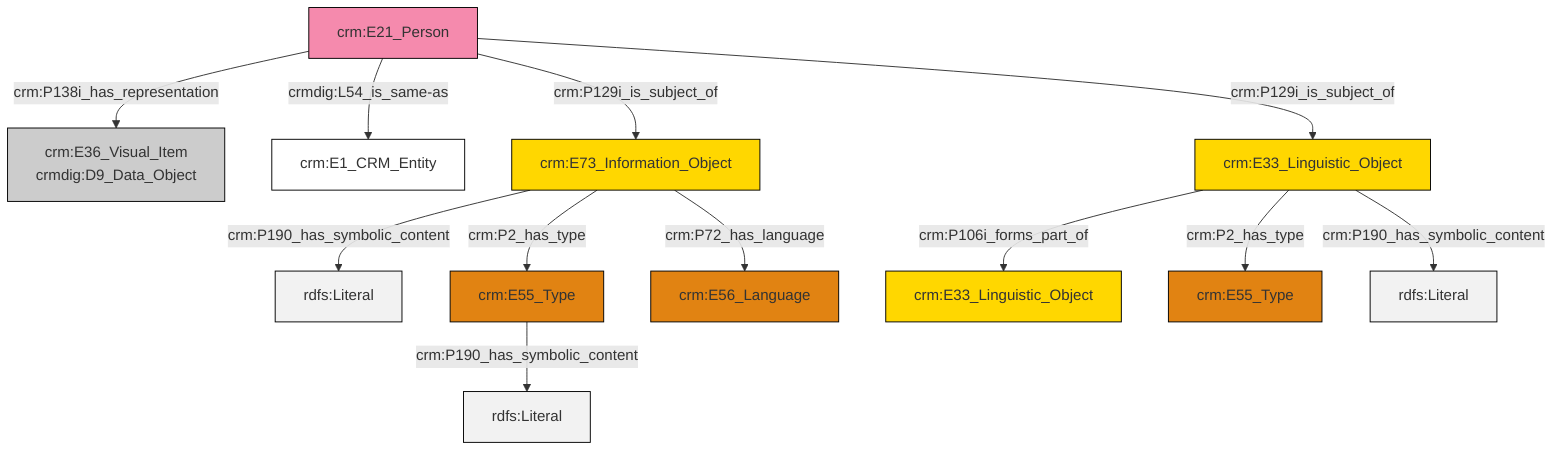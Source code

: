 graph TD
classDef Literal fill:#f2f2f2,stroke:#000000;
classDef CRM_Entity fill:#FFFFFF,stroke:#000000;
classDef Temporal_Entity fill:#00C9E6, stroke:#000000;
classDef Type fill:#E18312, stroke:#000000;
classDef Time-Span fill:#2C9C91, stroke:#000000;
classDef Appellation fill:#FFEB7F, stroke:#000000;
classDef Place fill:#008836, stroke:#000000;
classDef Persistent_Item fill:#B266B2, stroke:#000000;
classDef Conceptual_Object fill:#FFD700, stroke:#000000;
classDef Physical_Thing fill:#D2B48C, stroke:#000000;
classDef Actor fill:#f58aad, stroke:#000000;
classDef PC_Classes fill:#4ce600, stroke:#000000;
classDef Multi fill:#cccccc,stroke:#000000;

8["crm:E73_Information_Object"]:::Conceptual_Object -->|crm:P190_has_symbolic_content| 9[rdfs:Literal]:::Literal
8["crm:E73_Information_Object"]:::Conceptual_Object -->|crm:P2_has_type| 4["crm:E55_Type"]:::Type
10["crm:E21_Person"]:::Actor -->|crm:P138i_has_representation| 15["crm:E36_Visual_Item<br>crmdig:D9_Data_Object"]:::Multi
6["crm:E33_Linguistic_Object"]:::Conceptual_Object -->|crm:P106i_forms_part_of| 16["crm:E33_Linguistic_Object"]:::Conceptual_Object
6["crm:E33_Linguistic_Object"]:::Conceptual_Object -->|crm:P2_has_type| 0["crm:E55_Type"]:::Type
6["crm:E33_Linguistic_Object"]:::Conceptual_Object -->|crm:P190_has_symbolic_content| 18[rdfs:Literal]:::Literal
10["crm:E21_Person"]:::Actor -->|crmdig:L54_is_same-as| 2["crm:E1_CRM_Entity"]:::CRM_Entity
10["crm:E21_Person"]:::Actor -->|crm:P129i_is_subject_of| 8["crm:E73_Information_Object"]:::Conceptual_Object
10["crm:E21_Person"]:::Actor -->|crm:P129i_is_subject_of| 6["crm:E33_Linguistic_Object"]:::Conceptual_Object
8["crm:E73_Information_Object"]:::Conceptual_Object -->|crm:P72_has_language| 13["crm:E56_Language"]:::Type
4["crm:E55_Type"]:::Type -->|crm:P190_has_symbolic_content| 22[rdfs:Literal]:::Literal